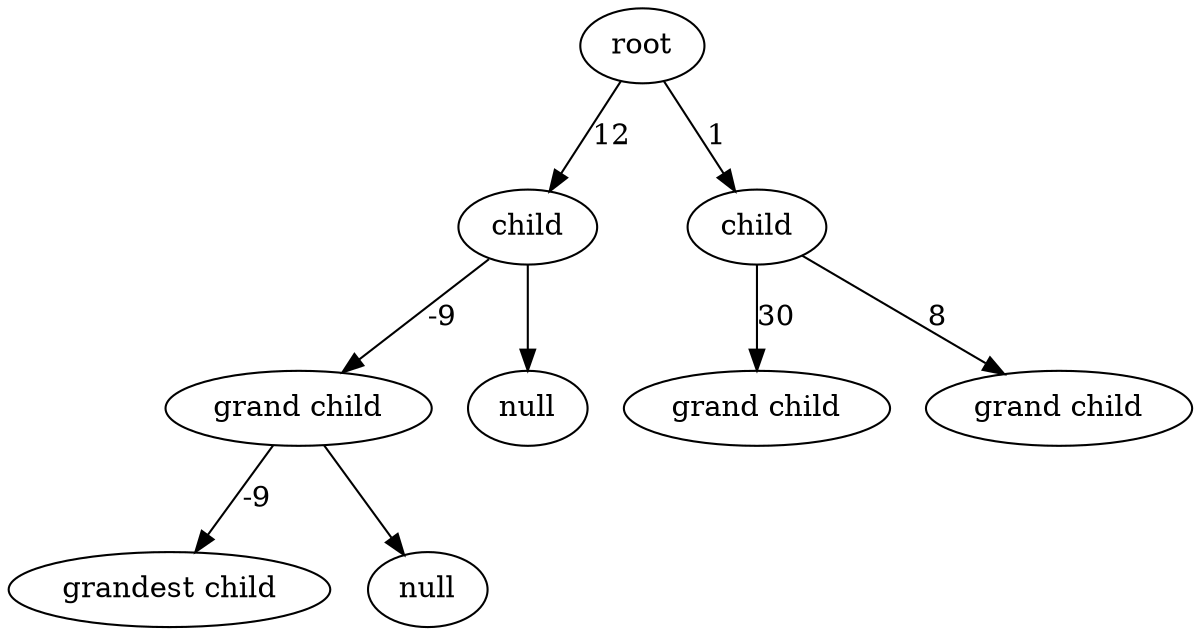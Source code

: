digraph BinaryTree {
    # nodes
    root [label="root"]
    l_child [label="child"]
    r_child [label="child"]
    grand_rr_child [label="grand child"]
    grand_rl_child [label="grand child"]
    grand_lr_child [label="grand child"]
    grand_grand_lrr_child [label="grandest child"]
    ll_null_node [label="null"]
    lrl_null_node [label="null"]

    # edges
    root -> l_child [label="12"]
    root -> r_child [label="1"]
    l_child -> grand_lr_child [label="-9"]
    r_child -> grand_rl_child [label="8"]
    r_child -> grand_rr_child [label="30"]
    grand_lr_child -> grand_grand_lrr_child [label="-9"]
    l_child -> ll_null_node
    grand_lr_child -> lrl_null_node
}